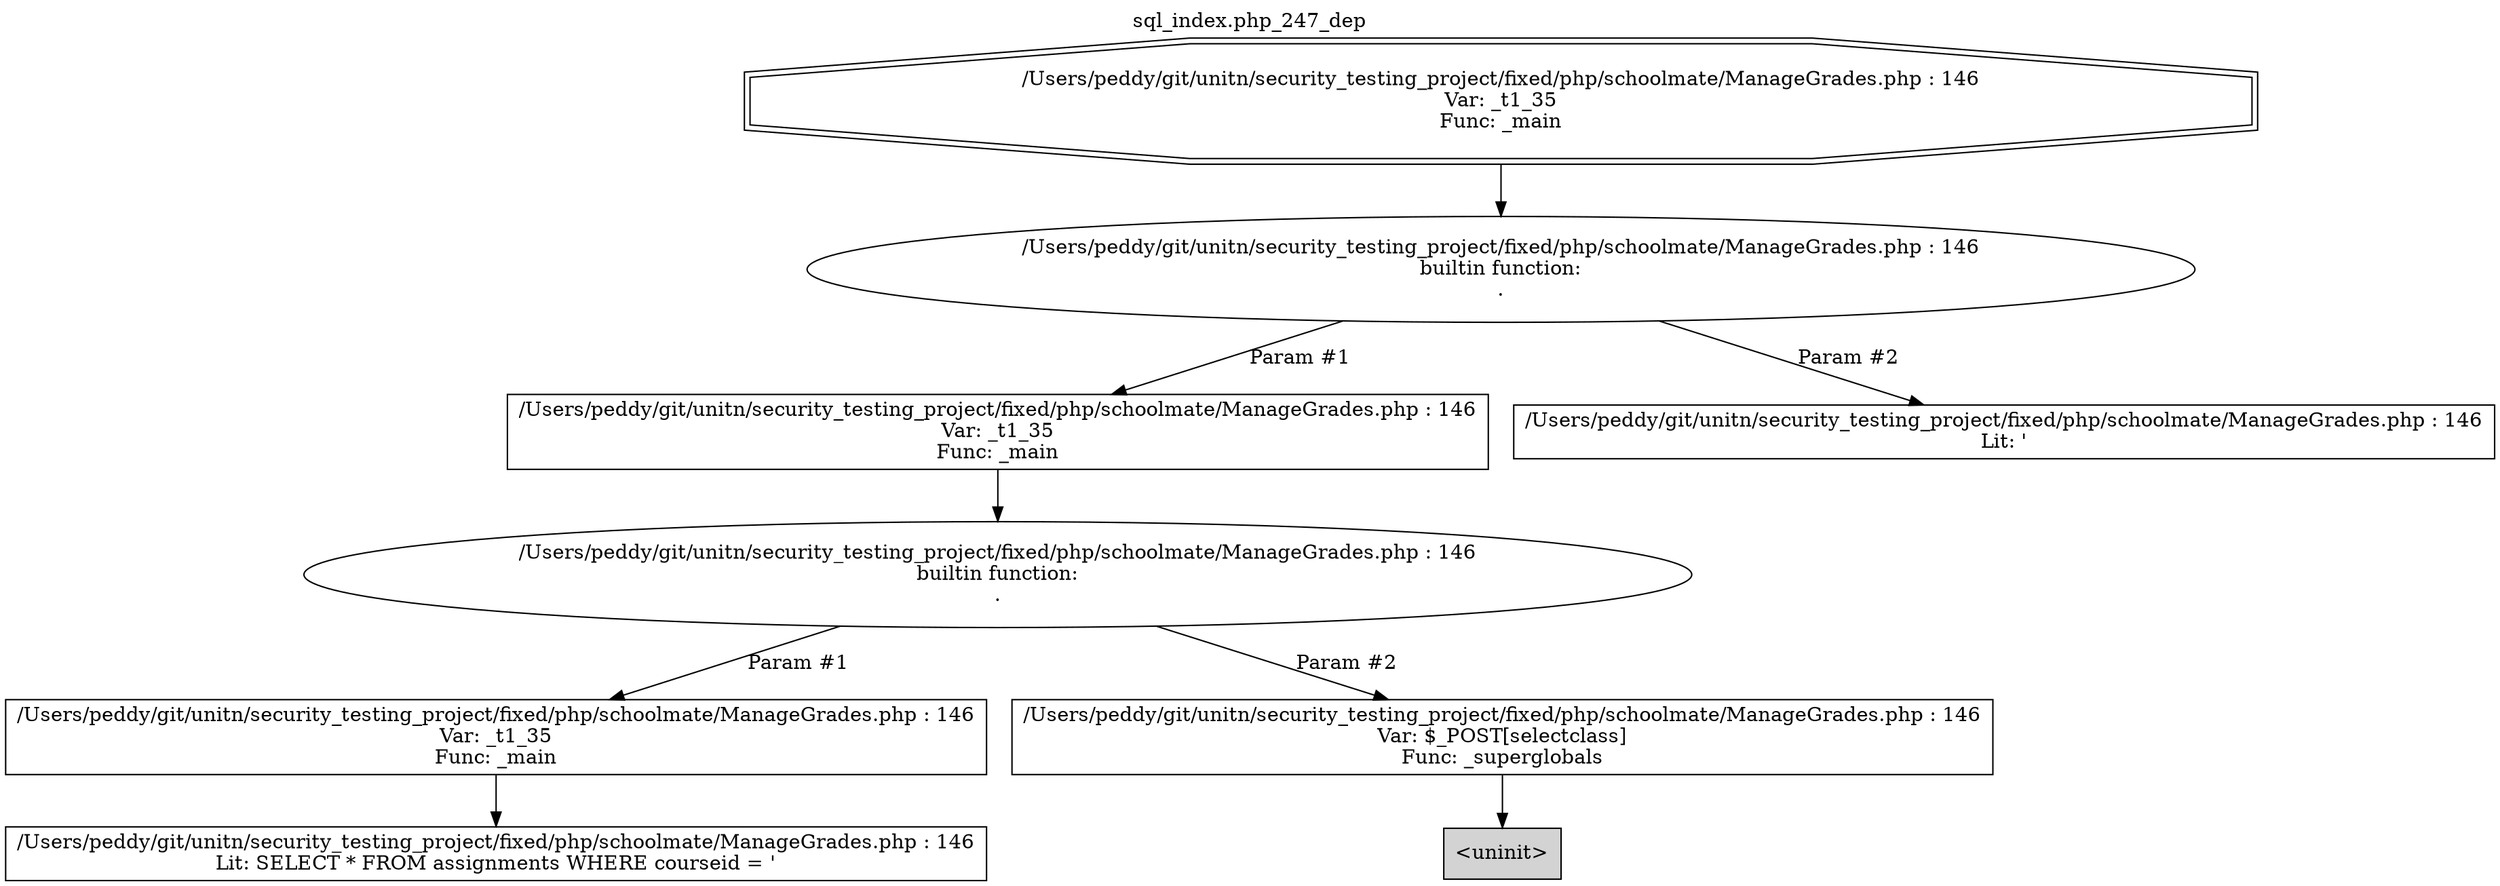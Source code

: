 digraph cfg {
  label="sql_index.php_247_dep";
  labelloc=t;
  n1 [shape=doubleoctagon, label="/Users/peddy/git/unitn/security_testing_project/fixed/php/schoolmate/ManageGrades.php : 146\nVar: _t1_35\nFunc: _main\n"];
  n2 [shape=ellipse, label="/Users/peddy/git/unitn/security_testing_project/fixed/php/schoolmate/ManageGrades.php : 146\nbuiltin function:\n.\n"];
  n3 [shape=box, label="/Users/peddy/git/unitn/security_testing_project/fixed/php/schoolmate/ManageGrades.php : 146\nVar: _t1_35\nFunc: _main\n"];
  n4 [shape=ellipse, label="/Users/peddy/git/unitn/security_testing_project/fixed/php/schoolmate/ManageGrades.php : 146\nbuiltin function:\n.\n"];
  n5 [shape=box, label="/Users/peddy/git/unitn/security_testing_project/fixed/php/schoolmate/ManageGrades.php : 146\nVar: _t1_35\nFunc: _main\n"];
  n6 [shape=box, label="/Users/peddy/git/unitn/security_testing_project/fixed/php/schoolmate/ManageGrades.php : 146\nLit: SELECT * FROM assignments WHERE courseid = '\n"];
  n7 [shape=box, label="/Users/peddy/git/unitn/security_testing_project/fixed/php/schoolmate/ManageGrades.php : 146\nVar: $_POST[selectclass]\nFunc: _superglobals\n"];
  n8 [shape=box, label="<uninit>",style=filled];
  n9 [shape=box, label="/Users/peddy/git/unitn/security_testing_project/fixed/php/schoolmate/ManageGrades.php : 146\nLit: '\n"];
  n1 -> n2;
  n3 -> n4;
  n5 -> n6;
  n4 -> n5[label="Param #1"];
  n4 -> n7[label="Param #2"];
  n7 -> n8;
  n2 -> n3[label="Param #1"];
  n2 -> n9[label="Param #2"];
}
